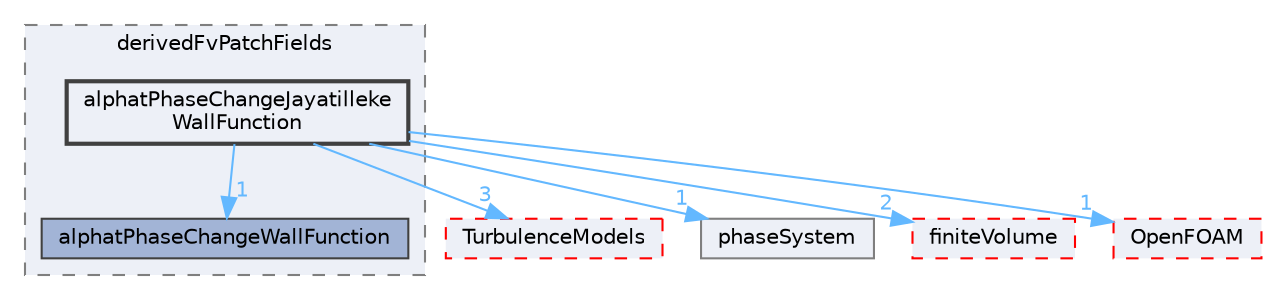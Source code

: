 digraph "src/phaseSystemModels/reactingEuler/multiphaseSystem/derivedFvPatchFields/alphatPhaseChangeJayatillekeWallFunction"
{
 // LATEX_PDF_SIZE
  bgcolor="transparent";
  edge [fontname=Helvetica,fontsize=10,labelfontname=Helvetica,labelfontsize=10];
  node [fontname=Helvetica,fontsize=10,shape=box,height=0.2,width=0.4];
  compound=true
  subgraph clusterdir_7ea7ebc28dfda8fecb83ce8abc03c082 {
    graph [ bgcolor="#edf0f7", pencolor="grey50", label="derivedFvPatchFields", fontname=Helvetica,fontsize=10 style="filled,dashed", URL="dir_7ea7ebc28dfda8fecb83ce8abc03c082.html",tooltip=""]
  dir_3dfcb5a766a7a391fd7486e7eb2876e4 [label="alphatPhaseChangeWallFunction", fillcolor="#a2b4d6", color="grey25", style="filled", URL="dir_3dfcb5a766a7a391fd7486e7eb2876e4.html",tooltip=""];
  dir_bead723d2c3adaa407703facafe2f4f4 [label="alphatPhaseChangeJayatilleke\lWallFunction", fillcolor="#edf0f7", color="grey25", style="filled,bold", URL="dir_bead723d2c3adaa407703facafe2f4f4.html",tooltip=""];
  }
  dir_1eda626aeac0f0ad2848c36acaa5d501 [label="TurbulenceModels", fillcolor="#edf0f7", color="red", style="filled,dashed", URL="dir_1eda626aeac0f0ad2848c36acaa5d501.html",tooltip=""];
  dir_dfe19b54a98af0254be9d6c989217747 [label="phaseSystem", fillcolor="#edf0f7", color="grey50", style="filled", URL="dir_dfe19b54a98af0254be9d6c989217747.html",tooltip=""];
  dir_9bd15774b555cf7259a6fa18f99fe99b [label="finiteVolume", fillcolor="#edf0f7", color="red", style="filled,dashed", URL="dir_9bd15774b555cf7259a6fa18f99fe99b.html",tooltip=""];
  dir_c5473ff19b20e6ec4dfe5c310b3778a8 [label="OpenFOAM", fillcolor="#edf0f7", color="red", style="filled,dashed", URL="dir_c5473ff19b20e6ec4dfe5c310b3778a8.html",tooltip=""];
  dir_bead723d2c3adaa407703facafe2f4f4->dir_1eda626aeac0f0ad2848c36acaa5d501 [headlabel="3", labeldistance=1.5 headhref="dir_000095_004143.html" href="dir_000095_004143.html" color="steelblue1" fontcolor="steelblue1"];
  dir_bead723d2c3adaa407703facafe2f4f4->dir_3dfcb5a766a7a391fd7486e7eb2876e4 [headlabel="1", labeldistance=1.5 headhref="dir_000095_000096.html" href="dir_000095_000096.html" color="steelblue1" fontcolor="steelblue1"];
  dir_bead723d2c3adaa407703facafe2f4f4->dir_9bd15774b555cf7259a6fa18f99fe99b [headlabel="2", labeldistance=1.5 headhref="dir_000095_001387.html" href="dir_000095_001387.html" color="steelblue1" fontcolor="steelblue1"];
  dir_bead723d2c3adaa407703facafe2f4f4->dir_c5473ff19b20e6ec4dfe5c310b3778a8 [headlabel="1", labeldistance=1.5 headhref="dir_000095_002695.html" href="dir_000095_002695.html" color="steelblue1" fontcolor="steelblue1"];
  dir_bead723d2c3adaa407703facafe2f4f4->dir_dfe19b54a98af0254be9d6c989217747 [headlabel="1", labeldistance=1.5 headhref="dir_000095_002906.html" href="dir_000095_002906.html" color="steelblue1" fontcolor="steelblue1"];
}
